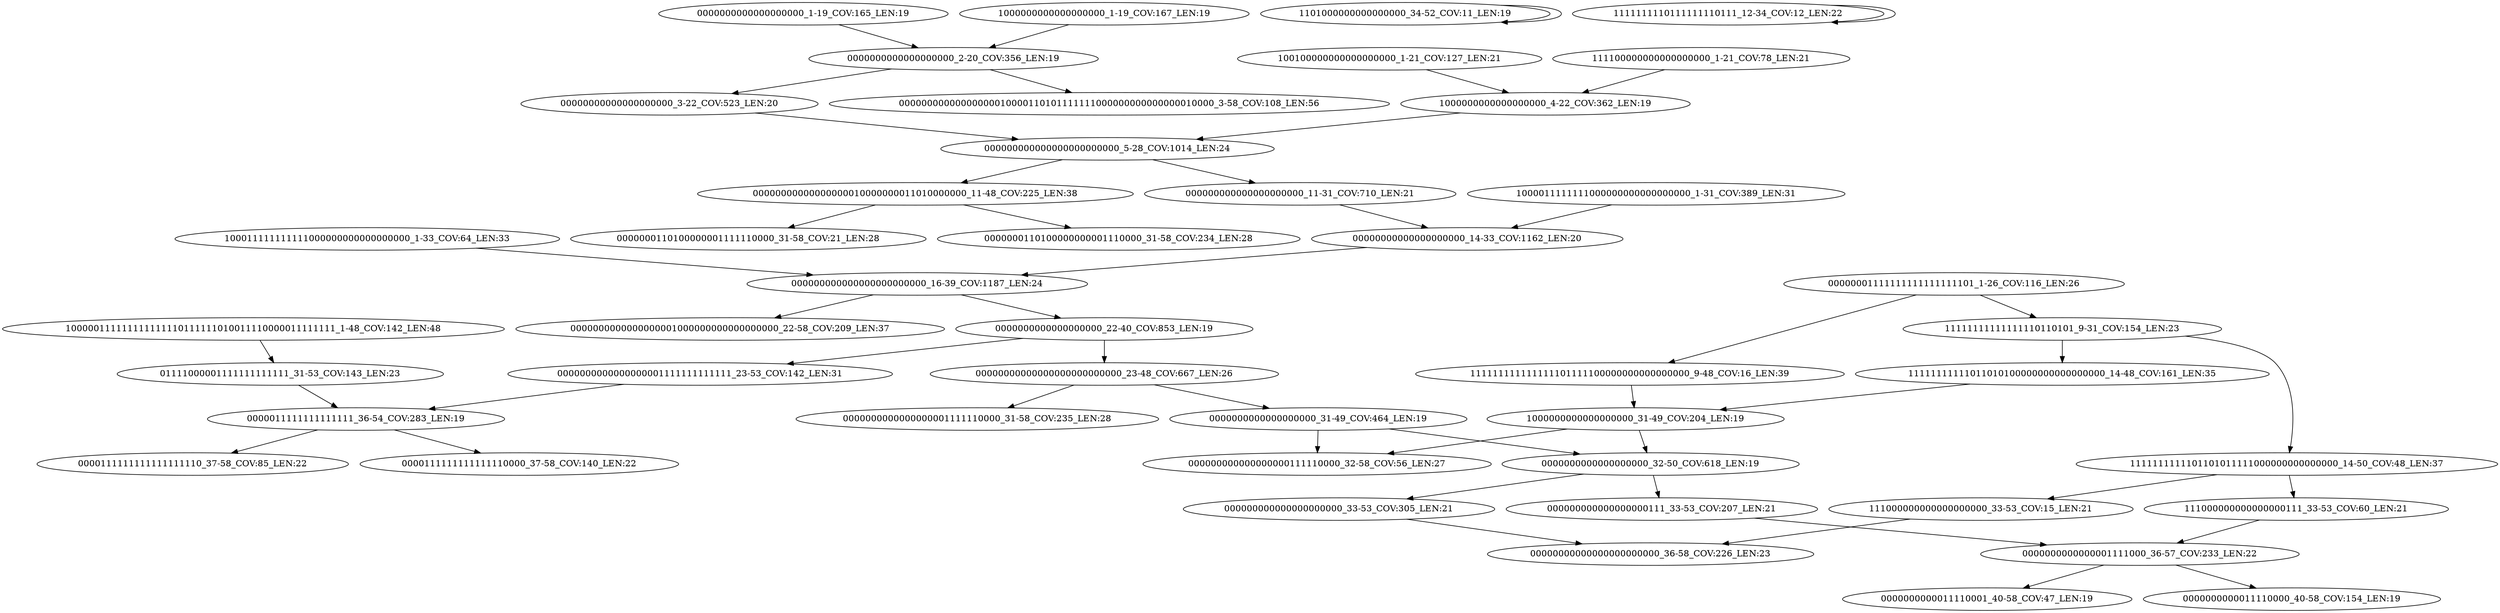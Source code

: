 digraph G {
    "0000011111111111111_36-54_COV:283_LEN:19" -> "0000111111111111110000_37-58_COV:140_LEN:22";
    "0000011111111111111_36-54_COV:283_LEN:19" -> "0000111111111111111110_37-58_COV:85_LEN:22";
    "111111111111111101111100000000000000000_9-48_COV:16_LEN:39" -> "1000000000000000000_31-49_COV:204_LEN:19";
    "000000000000000000000000_16-39_COV:1187_LEN:24" -> "0000000000000000001000000000000000000_22-58_COV:209_LEN:37";
    "000000000000000000000000_16-39_COV:1187_LEN:24" -> "0000000000000000000_22-40_COV:853_LEN:19";
    "100011111111111000000000000000000_1-33_COV:64_LEN:33" -> "000000000000000000000000_16-39_COV:1187_LEN:24";
    "0000000000000000000_31-49_COV:464_LEN:19" -> "000000000000000000111110000_32-58_COV:56_LEN:27";
    "0000000000000000000_31-49_COV:464_LEN:19" -> "0000000000000000000_32-50_COV:618_LEN:19";
    "1101000000000000000_34-52_COV:11_LEN:19" -> "1101000000000000000_34-52_COV:11_LEN:19";
    "00000000000000000000000000_23-48_COV:667_LEN:26" -> "0000000000000000000_31-49_COV:464_LEN:19";
    "00000000000000000000000000_23-48_COV:667_LEN:26" -> "0000000000000000001111110000_31-58_COV:235_LEN:28";
    "0000000000000001111000_36-57_COV:233_LEN:22" -> "0000000000011110001_40-58_COV:47_LEN:19";
    "0000000000000001111000_36-57_COV:233_LEN:22" -> "0000000000011110000_40-58_COV:154_LEN:19";
    "00000000000000000010000000011010000000_11-48_COV:225_LEN:38" -> "0000000110100000000001110000_31-58_COV:234_LEN:28";
    "00000000000000000010000000011010000000_11-48_COV:225_LEN:38" -> "0000000110100000001111110000_31-58_COV:21_LEN:28";
    "1000000000000000000_4-22_COV:362_LEN:19" -> "000000000000000000000000_5-28_COV:1014_LEN:24";
    "0000000000000000000_1-19_COV:165_LEN:19" -> "0000000000000000000_2-20_COV:356_LEN:19";
    "11111111111011010100000000000000000_14-48_COV:161_LEN:35" -> "1000000000000000000_31-49_COV:204_LEN:19";
    "00000001111111111111111101_1-26_COV:116_LEN:26" -> "111111111111111101111100000000000000000_9-48_COV:16_LEN:39";
    "00000001111111111111111101_1-26_COV:116_LEN:26" -> "11111111111111110110101_9-31_COV:154_LEN:23";
    "00000000000000000000_14-33_COV:1162_LEN:20" -> "000000000000000000000000_16-39_COV:1187_LEN:24";
    "1111111110111111110111_12-34_COV:12_LEN:22" -> "1111111110111111110111_12-34_COV:12_LEN:22";
    "1111111111101101011111000000000000000_14-50_COV:48_LEN:37" -> "111000000000000000111_33-53_COV:60_LEN:21";
    "1111111111101101011111000000000000000_14-50_COV:48_LEN:37" -> "111000000000000000000_33-53_COV:15_LEN:21";
    "01111000001111111111111_31-53_COV:143_LEN:23" -> "0000011111111111111_36-54_COV:283_LEN:19";
    "111100000000000000000_1-21_COV:78_LEN:21" -> "1000000000000000000_4-22_COV:362_LEN:19";
    "0000000000000000000_22-40_COV:853_LEN:19" -> "00000000000000000000000000_23-48_COV:667_LEN:26";
    "0000000000000000000_22-40_COV:853_LEN:19" -> "0000000000000000001111111111111_23-53_COV:142_LEN:31";
    "000000000000000000000_11-31_COV:710_LEN:21" -> "00000000000000000000_14-33_COV:1162_LEN:20";
    "0000000000000000001111111111111_23-53_COV:142_LEN:31" -> "0000011111111111111_36-54_COV:283_LEN:19";
    "111000000000000000111_33-53_COV:60_LEN:21" -> "0000000000000001111000_36-57_COV:233_LEN:22";
    "00000000000000000000_3-22_COV:523_LEN:20" -> "000000000000000000000000_5-28_COV:1014_LEN:24";
    "100000111111111111110111111010011110000011111111_1-48_COV:142_LEN:48" -> "01111000001111111111111_31-53_COV:143_LEN:23";
    "11111111111111110110101_9-31_COV:154_LEN:23" -> "11111111111011010100000000000000000_14-48_COV:161_LEN:35";
    "11111111111111110110101_9-31_COV:154_LEN:23" -> "1111111111101101011111000000000000000_14-50_COV:48_LEN:37";
    "1000000000000000000_31-49_COV:204_LEN:19" -> "000000000000000000111110000_32-58_COV:56_LEN:27";
    "1000000000000000000_31-49_COV:204_LEN:19" -> "0000000000000000000_32-50_COV:618_LEN:19";
    "100100000000000000000_1-21_COV:127_LEN:21" -> "1000000000000000000_4-22_COV:362_LEN:19";
    "111000000000000000000_33-53_COV:15_LEN:21" -> "00000000000000000000000_36-58_COV:226_LEN:23";
    "0000000000000000000_32-50_COV:618_LEN:19" -> "000000000000000000000_33-53_COV:305_LEN:21";
    "0000000000000000000_32-50_COV:618_LEN:19" -> "000000000000000000111_33-53_COV:207_LEN:21";
    "000000000000000000000_33-53_COV:305_LEN:21" -> "00000000000000000000000_36-58_COV:226_LEN:23";
    "000000000000000000111_33-53_COV:207_LEN:21" -> "0000000000000001111000_36-57_COV:233_LEN:22";
    "0000000000000000000_2-20_COV:356_LEN:19" -> "00000000000000000010000110101111111000000000000000010000_3-58_COV:108_LEN:56";
    "0000000000000000000_2-20_COV:356_LEN:19" -> "00000000000000000000_3-22_COV:523_LEN:20";
    "1000000000000000000_1-19_COV:167_LEN:19" -> "0000000000000000000_2-20_COV:356_LEN:19";
    "1000011111111000000000000000000_1-31_COV:389_LEN:31" -> "00000000000000000000_14-33_COV:1162_LEN:20";
    "000000000000000000000000_5-28_COV:1014_LEN:24" -> "00000000000000000010000000011010000000_11-48_COV:225_LEN:38";
    "000000000000000000000000_5-28_COV:1014_LEN:24" -> "000000000000000000000_11-31_COV:710_LEN:21";
}
